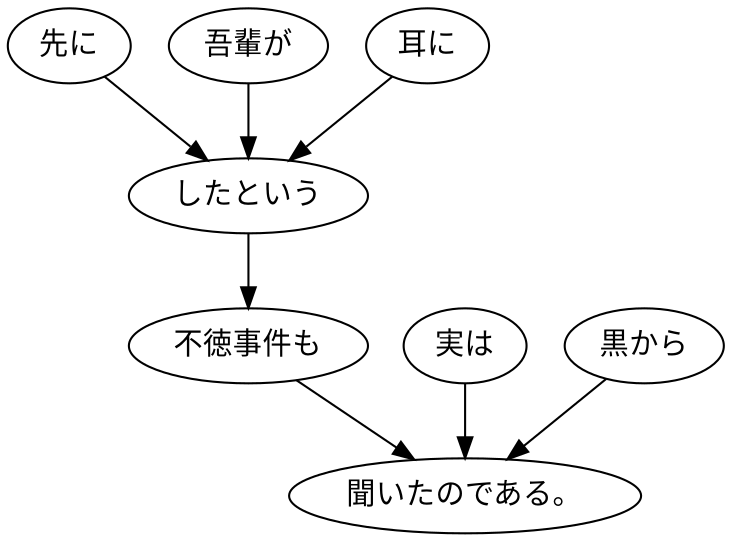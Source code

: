 digraph graph233 {
	node0 [label="先に"];
	node1 [label="吾輩が"];
	node2 [label="耳に"];
	node3 [label="したという"];
	node4 [label="不徳事件も"];
	node5 [label="実は"];
	node6 [label="黒から"];
	node7 [label="聞いたのである。"];
	node0 -> node3;
	node1 -> node3;
	node2 -> node3;
	node3 -> node4;
	node4 -> node7;
	node5 -> node7;
	node6 -> node7;
}
